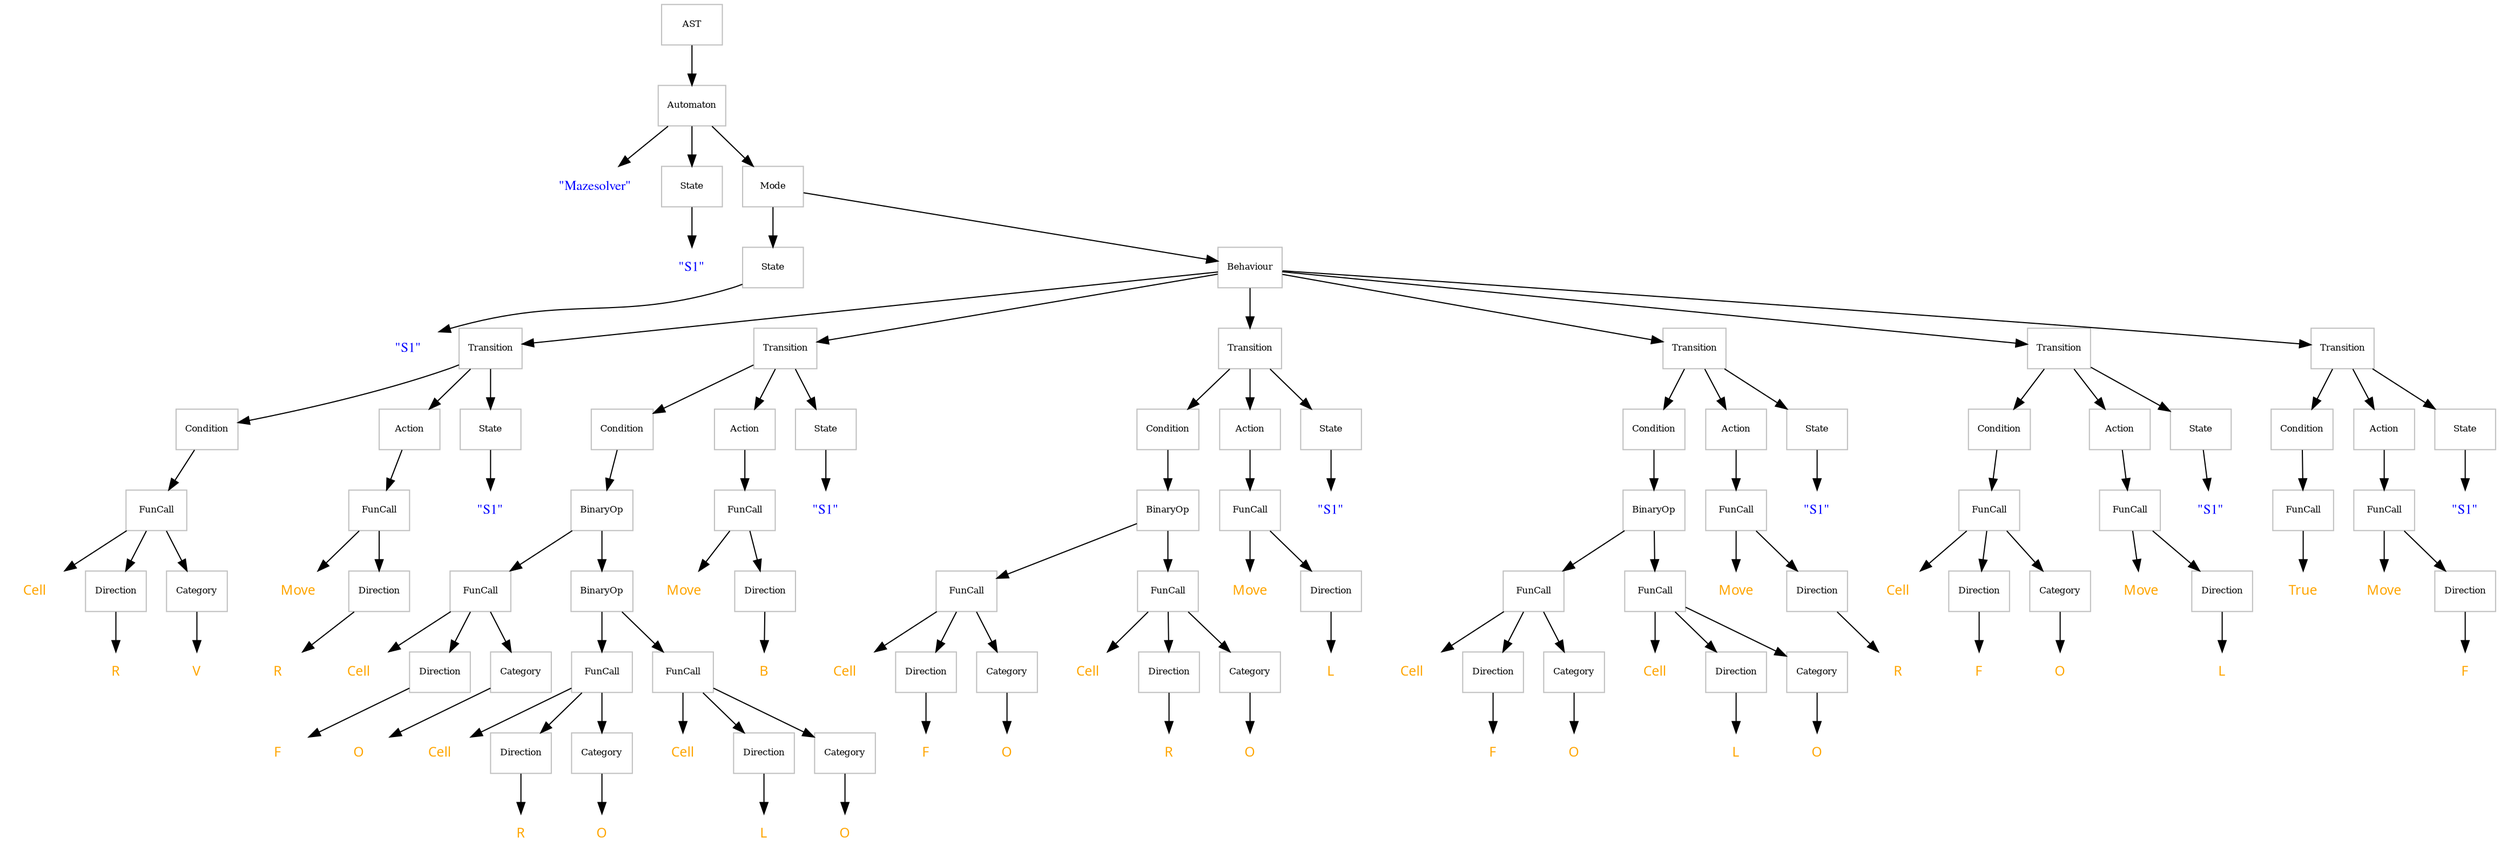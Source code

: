 
// Exporting the AST of the parsed automata in .dot
digraph ast{
node[shape=box, fontsize=16, color=gray];

"106" [label="Automaton", shape=box, fontsize=8];
"-106" [label="\"Mazesolver\"", shape=none, fontname=times,  fontsize=12, fontcolor=blue];
"105" [label="State", shape=box, fontsize=8];
"-105" [label="\"S1\"", shape=none, fontname=times,  fontsize=12, fontcolor=blue];
"10" [label="State", shape=box, fontsize=8];
"-10" [label="\"S1\"", shape=none, fontname=times,  fontsize=12, fontcolor=blue];
"16" [label="FunCall", shape=box, fontsize=8];
"-16" [label="Cell", shape=none, fontname=comic, fontsize=12, fontcolor=orange];
"13" [label="Direction", shape=box, fontsize=8];
"-13" [label="R", shape=none, fontname=comic, fontsize=12, fontcolor=orange];
"15" [label="Category", shape=box, fontsize=8];
"-15" [label="V", shape=none, fontname=comic, fontsize=12, fontcolor=orange];
"17" [label="Condition", shape=box, fontsize=8];
"20" [label="FunCall", shape=box, fontsize=8];
"-20" [label="Move", shape=none, fontname=comic, fontsize=12, fontcolor=orange];
"19" [label="Direction", shape=box, fontsize=8];
"-19" [label="R", shape=none, fontname=comic, fontsize=12, fontcolor=orange];
"11" [label="Action", shape=box, fontsize=8];
"21" [label="State", shape=box, fontsize=8];
"-21" [label="\"S1\"", shape=none, fontname=times,  fontsize=12, fontcolor=blue];
"22" [label="Transition", shape=box, fontsize=8];
"28" [label="FunCall", shape=box, fontsize=8];
"-28" [label="Cell", shape=none, fontname=comic, fontsize=12, fontcolor=orange];
"25" [label="Direction", shape=box, fontsize=8];
"-25" [label="F", shape=none, fontname=comic, fontsize=12, fontcolor=orange];
"27" [label="Category", shape=box, fontsize=8];
"-27" [label="O", shape=none, fontname=comic, fontsize=12, fontcolor=orange];
"33" [label="FunCall", shape=box, fontsize=8];
"-33" [label="Cell", shape=none, fontname=comic, fontsize=12, fontcolor=orange];
"30" [label="Direction", shape=box, fontsize=8];
"-30" [label="R", shape=none, fontname=comic, fontsize=12, fontcolor=orange];
"32" [label="Category", shape=box, fontsize=8];
"-32" [label="O", shape=none, fontname=comic, fontsize=12, fontcolor=orange];
"38" [label="FunCall", shape=box, fontsize=8];
"-38" [label="Cell", shape=none, fontname=comic, fontsize=12, fontcolor=orange];
"35" [label="Direction", shape=box, fontsize=8];
"-35" [label="L", shape=none, fontname=comic, fontsize=12, fontcolor=orange];
"37" [label="Category", shape=box, fontsize=8];
"-37" [label="O", shape=none, fontname=comic, fontsize=12, fontcolor=orange];
"39" [label="BinaryOp", shape=box, fontsize=8];
"40" [label="BinaryOp", shape=box, fontsize=8];
"41" [label="Condition", shape=box, fontsize=8];
"44" [label="FunCall", shape=box, fontsize=8];
"-44" [label="Move", shape=none, fontname=comic, fontsize=12, fontcolor=orange];
"43" [label="Direction", shape=box, fontsize=8];
"-43" [label="B", shape=none, fontname=comic, fontsize=12, fontcolor=orange];
"23" [label="Action", shape=box, fontsize=8];
"45" [label="State", shape=box, fontsize=8];
"-45" [label="\"S1\"", shape=none, fontname=times,  fontsize=12, fontcolor=blue];
"46" [label="Transition", shape=box, fontsize=8];
"52" [label="FunCall", shape=box, fontsize=8];
"-52" [label="Cell", shape=none, fontname=comic, fontsize=12, fontcolor=orange];
"49" [label="Direction", shape=box, fontsize=8];
"-49" [label="F", shape=none, fontname=comic, fontsize=12, fontcolor=orange];
"51" [label="Category", shape=box, fontsize=8];
"-51" [label="O", shape=none, fontname=comic, fontsize=12, fontcolor=orange];
"57" [label="FunCall", shape=box, fontsize=8];
"-57" [label="Cell", shape=none, fontname=comic, fontsize=12, fontcolor=orange];
"54" [label="Direction", shape=box, fontsize=8];
"-54" [label="R", shape=none, fontname=comic, fontsize=12, fontcolor=orange];
"56" [label="Category", shape=box, fontsize=8];
"-56" [label="O", shape=none, fontname=comic, fontsize=12, fontcolor=orange];
"58" [label="BinaryOp", shape=box, fontsize=8];
"59" [label="Condition", shape=box, fontsize=8];
"62" [label="FunCall", shape=box, fontsize=8];
"-62" [label="Move", shape=none, fontname=comic, fontsize=12, fontcolor=orange];
"61" [label="Direction", shape=box, fontsize=8];
"-61" [label="L", shape=none, fontname=comic, fontsize=12, fontcolor=orange];
"47" [label="Action", shape=box, fontsize=8];
"63" [label="State", shape=box, fontsize=8];
"-63" [label="\"S1\"", shape=none, fontname=times,  fontsize=12, fontcolor=blue];
"64" [label="Transition", shape=box, fontsize=8];
"70" [label="FunCall", shape=box, fontsize=8];
"-70" [label="Cell", shape=none, fontname=comic, fontsize=12, fontcolor=orange];
"67" [label="Direction", shape=box, fontsize=8];
"-67" [label="F", shape=none, fontname=comic, fontsize=12, fontcolor=orange];
"69" [label="Category", shape=box, fontsize=8];
"-69" [label="O", shape=none, fontname=comic, fontsize=12, fontcolor=orange];
"75" [label="FunCall", shape=box, fontsize=8];
"-75" [label="Cell", shape=none, fontname=comic, fontsize=12, fontcolor=orange];
"72" [label="Direction", shape=box, fontsize=8];
"-72" [label="L", shape=none, fontname=comic, fontsize=12, fontcolor=orange];
"74" [label="Category", shape=box, fontsize=8];
"-74" [label="O", shape=none, fontname=comic, fontsize=12, fontcolor=orange];
"76" [label="BinaryOp", shape=box, fontsize=8];
"77" [label="Condition", shape=box, fontsize=8];
"80" [label="FunCall", shape=box, fontsize=8];
"-80" [label="Move", shape=none, fontname=comic, fontsize=12, fontcolor=orange];
"79" [label="Direction", shape=box, fontsize=8];
"-79" [label="R", shape=none, fontname=comic, fontsize=12, fontcolor=orange];
"65" [label="Action", shape=box, fontsize=8];
"81" [label="State", shape=box, fontsize=8];
"-81" [label="\"S1\"", shape=none, fontname=times,  fontsize=12, fontcolor=blue];
"82" [label="Transition", shape=box, fontsize=8];
"88" [label="FunCall", shape=box, fontsize=8];
"-88" [label="Cell", shape=none, fontname=comic, fontsize=12, fontcolor=orange];
"85" [label="Direction", shape=box, fontsize=8];
"-85" [label="F", shape=none, fontname=comic, fontsize=12, fontcolor=orange];
"87" [label="Category", shape=box, fontsize=8];
"-87" [label="O", shape=none, fontname=comic, fontsize=12, fontcolor=orange];
"89" [label="Condition", shape=box, fontsize=8];
"92" [label="FunCall", shape=box, fontsize=8];
"-92" [label="Move", shape=none, fontname=comic, fontsize=12, fontcolor=orange];
"91" [label="Direction", shape=box, fontsize=8];
"-91" [label="L", shape=none, fontname=comic, fontsize=12, fontcolor=orange];
"83" [label="Action", shape=box, fontsize=8];
"93" [label="State", shape=box, fontsize=8];
"-93" [label="\"S1\"", shape=none, fontname=times,  fontsize=12, fontcolor=blue];
"94" [label="Transition", shape=box, fontsize=8];
"96" [label="FunCall", shape=box, fontsize=8];
"-96" [label="True", shape=none, fontname=comic, fontsize=12, fontcolor=orange];
"97" [label="Condition", shape=box, fontsize=8];
"100" [label="FunCall", shape=box, fontsize=8];
"-100" [label="Move", shape=none, fontname=comic, fontsize=12, fontcolor=orange];
"99" [label="Direction", shape=box, fontsize=8];
"-99" [label="F", shape=none, fontname=comic, fontsize=12, fontcolor=orange];
"95" [label="Action", shape=box, fontsize=8];
"101" [label="State", shape=box, fontsize=8];
"-101" [label="\"S1\"", shape=none, fontname=times,  fontsize=12, fontcolor=blue];
"102" [label="Transition", shape=box, fontsize=8];
"103" [label="Behaviour", shape=box, fontsize=8];
"104" [label="Mode", shape=box, fontsize=8];
"107" [label="AST", shape=box, fontsize=8];

"106" -> "-106";
"105" -> "-105";
"10" -> "-10";
"16" -> "-16";
"13" -> "-13";
"15" -> "-15";
"16" -> "13";
"16" -> "15";
"17" -> "16";
"20" -> "-20";
"19" -> "-19";
"20" -> "19";
"11" -> "20";
"21" -> "-21";
"22" -> "17";
"22" -> "11";
"22" -> "21";
"28" -> "-28";
"25" -> "-25";
"27" -> "-27";
"28" -> "25";
"28" -> "27";
"33" -> "-33";
"30" -> "-30";
"32" -> "-32";
"33" -> "30";
"33" -> "32";
"38" -> "-38";
"35" -> "-35";
"37" -> "-37";
"38" -> "35";
"38" -> "37";
"39" -> "33";
"39" -> "38";
"40" -> "28";
"40" -> "39";
"41" -> "40";
"44" -> "-44";
"43" -> "-43";
"44" -> "43";
"23" -> "44";
"45" -> "-45";
"46" -> "41";
"46" -> "23";
"46" -> "45";
"52" -> "-52";
"49" -> "-49";
"51" -> "-51";
"52" -> "49";
"52" -> "51";
"57" -> "-57";
"54" -> "-54";
"56" -> "-56";
"57" -> "54";
"57" -> "56";
"58" -> "52";
"58" -> "57";
"59" -> "58";
"62" -> "-62";
"61" -> "-61";
"62" -> "61";
"47" -> "62";
"63" -> "-63";
"64" -> "59";
"64" -> "47";
"64" -> "63";
"70" -> "-70";
"67" -> "-67";
"69" -> "-69";
"70" -> "67";
"70" -> "69";
"75" -> "-75";
"72" -> "-72";
"74" -> "-74";
"75" -> "72";
"75" -> "74";
"76" -> "70";
"76" -> "75";
"77" -> "76";
"80" -> "-80";
"79" -> "-79";
"80" -> "79";
"65" -> "80";
"81" -> "-81";
"82" -> "77";
"82" -> "65";
"82" -> "81";
"88" -> "-88";
"85" -> "-85";
"87" -> "-87";
"88" -> "85";
"88" -> "87";
"89" -> "88";
"92" -> "-92";
"91" -> "-91";
"92" -> "91";
"83" -> "92";
"93" -> "-93";
"94" -> "89";
"94" -> "83";
"94" -> "93";
"96" -> "-96";
"97" -> "96";
"100" -> "-100";
"99" -> "-99";
"100" -> "99";
"95" -> "100";
"101" -> "-101";
"102" -> "97";
"102" -> "95";
"102" -> "101";
"103" -> "22";
"103" -> "46";
"103" -> "64";
"103" -> "82";
"103" -> "94";
"103" -> "102";
"104" -> "10";
"104" -> "103";
"106" -> "105";
"106" -> "104";
"107" -> "106";
}
